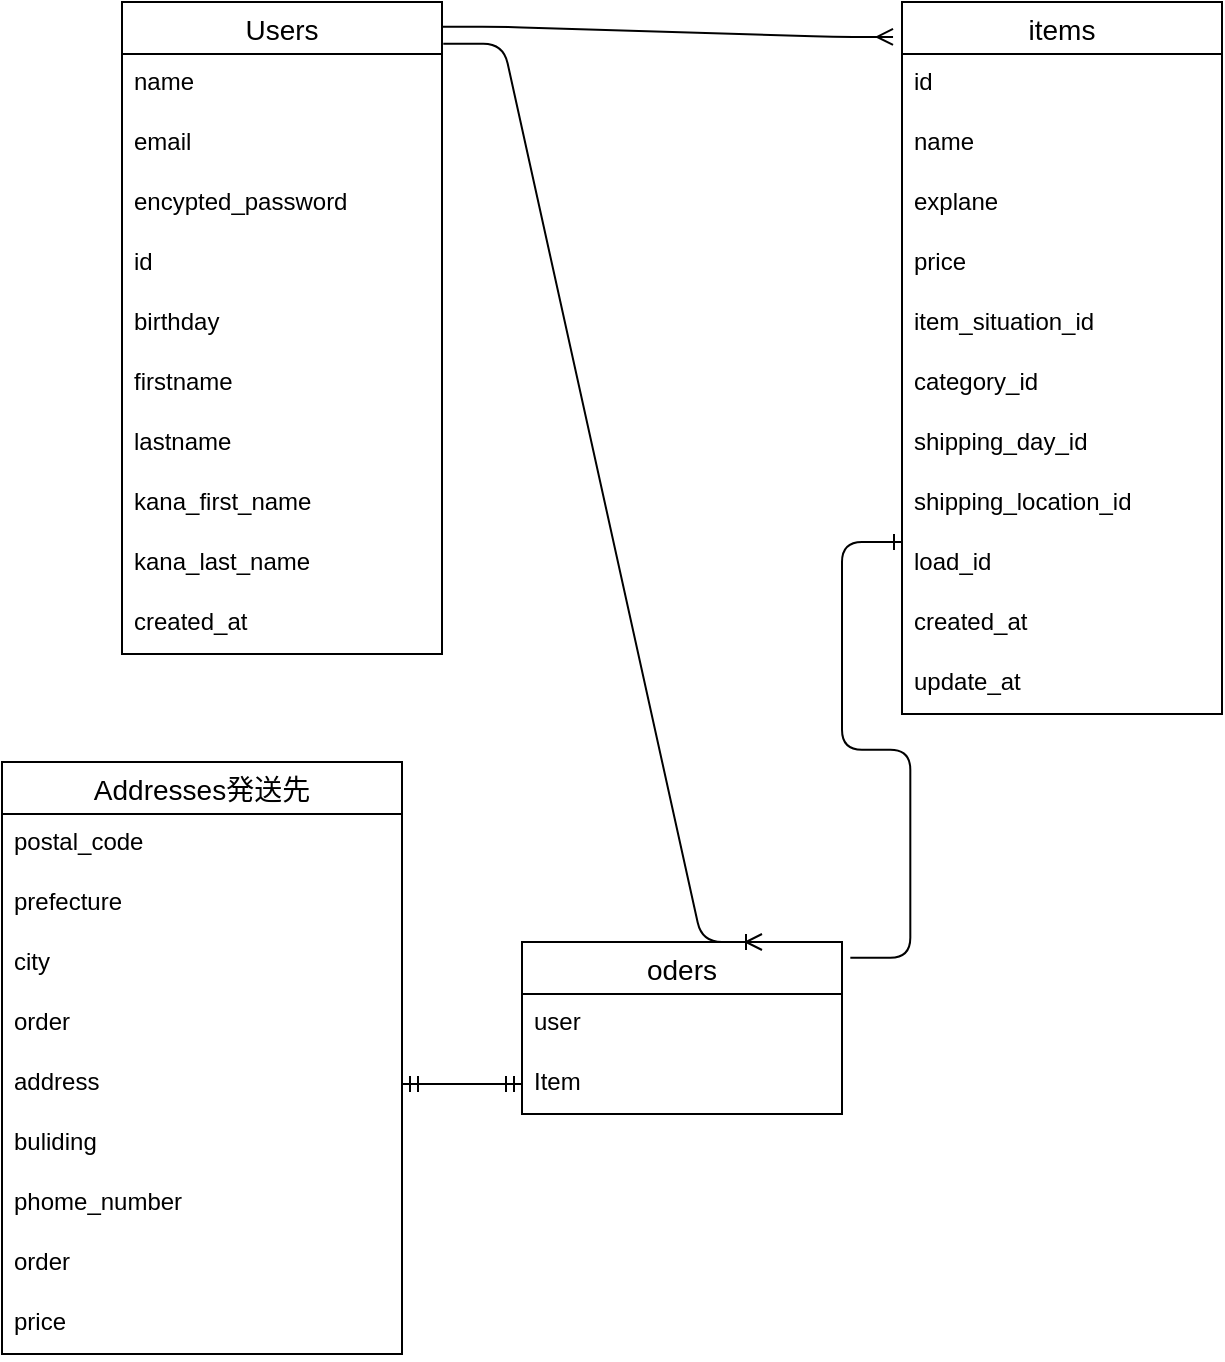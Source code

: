 <mxfile>
    <diagram id="AbUKvnsnAK8QW-vy-m4b" name="ページ1">
        <mxGraphModel dx="438" dy="518" grid="1" gridSize="10" guides="1" tooltips="1" connect="1" arrows="1" fold="1" page="1" pageScale="1" pageWidth="1169" pageHeight="1654" math="0" shadow="0">
            <root>
                <mxCell id="0"/>
                <mxCell id="1" parent="0"/>
                <mxCell id="15" value="Users" style="swimlane;fontStyle=0;childLayout=stackLayout;horizontal=1;startSize=26;horizontalStack=0;resizeParent=1;resizeParentMax=0;resizeLast=0;collapsible=1;marginBottom=0;align=center;fontSize=14;" vertex="1" parent="1">
                    <mxGeometry x="180" y="400" width="160" height="326" as="geometry"/>
                </mxCell>
                <mxCell id="16" value="name" style="text;strokeColor=none;fillColor=none;spacingLeft=4;spacingRight=4;overflow=hidden;rotatable=0;points=[[0,0.5],[1,0.5]];portConstraint=eastwest;fontSize=12;" vertex="1" parent="15">
                    <mxGeometry y="26" width="160" height="30" as="geometry"/>
                </mxCell>
                <mxCell id="33" value="email" style="text;strokeColor=none;fillColor=none;spacingLeft=4;spacingRight=4;overflow=hidden;rotatable=0;points=[[0,0.5],[1,0.5]];portConstraint=eastwest;fontSize=12;" vertex="1" parent="15">
                    <mxGeometry y="56" width="160" height="30" as="geometry"/>
                </mxCell>
                <mxCell id="19" value="encypted_password&#10;&#10;" style="text;strokeColor=none;fillColor=none;spacingLeft=4;spacingRight=4;overflow=hidden;rotatable=0;points=[[0,0.5],[1,0.5]];portConstraint=eastwest;fontSize=12;" vertex="1" parent="15">
                    <mxGeometry y="86" width="160" height="30" as="geometry"/>
                </mxCell>
                <mxCell id="39" value="id" style="text;strokeColor=none;fillColor=none;spacingLeft=4;spacingRight=4;overflow=hidden;rotatable=0;points=[[0,0.5],[1,0.5]];portConstraint=eastwest;fontSize=12;" vertex="1" parent="15">
                    <mxGeometry y="116" width="160" height="30" as="geometry"/>
                </mxCell>
                <mxCell id="lQ3JHpOA6Ph_Eda3Us2x-148" value="birthday" style="text;strokeColor=none;fillColor=none;spacingLeft=4;spacingRight=4;overflow=hidden;rotatable=0;points=[[0,0.5],[1,0.5]];portConstraint=eastwest;fontSize=12;" vertex="1" parent="15">
                    <mxGeometry y="146" width="160" height="30" as="geometry"/>
                </mxCell>
                <mxCell id="lQ3JHpOA6Ph_Eda3Us2x-149" value="firstname" style="text;strokeColor=none;fillColor=none;spacingLeft=4;spacingRight=4;overflow=hidden;rotatable=0;points=[[0,0.5],[1,0.5]];portConstraint=eastwest;fontSize=12;" vertex="1" parent="15">
                    <mxGeometry y="176" width="160" height="30" as="geometry"/>
                </mxCell>
                <mxCell id="lQ3JHpOA6Ph_Eda3Us2x-147" value="lastname" style="text;strokeColor=none;fillColor=none;spacingLeft=4;spacingRight=4;overflow=hidden;rotatable=0;points=[[0,0.5],[1,0.5]];portConstraint=eastwest;fontSize=12;" vertex="1" parent="15">
                    <mxGeometry y="206" width="160" height="30" as="geometry"/>
                </mxCell>
                <mxCell id="lQ3JHpOA6Ph_Eda3Us2x-163" value="kana_first_name" style="text;strokeColor=none;fillColor=none;spacingLeft=4;spacingRight=4;overflow=hidden;rotatable=0;points=[[0,0.5],[1,0.5]];portConstraint=eastwest;fontSize=12;" vertex="1" parent="15">
                    <mxGeometry y="236" width="160" height="30" as="geometry"/>
                </mxCell>
                <mxCell id="lQ3JHpOA6Ph_Eda3Us2x-162" value="kana_last_name" style="text;strokeColor=none;fillColor=none;spacingLeft=4;spacingRight=4;overflow=hidden;rotatable=0;points=[[0,0.5],[1,0.5]];portConstraint=eastwest;fontSize=12;" vertex="1" parent="15">
                    <mxGeometry y="266" width="160" height="30" as="geometry"/>
                </mxCell>
                <mxCell id="92" value="created_at" style="text;strokeColor=none;fillColor=none;spacingLeft=4;spacingRight=4;overflow=hidden;rotatable=0;points=[[0,0.5],[1,0.5]];portConstraint=eastwest;fontSize=12;" vertex="1" parent="15">
                    <mxGeometry y="296" width="160" height="30" as="geometry"/>
                </mxCell>
                <mxCell id="20" value="oders" style="swimlane;fontStyle=0;childLayout=stackLayout;horizontal=1;startSize=26;horizontalStack=0;resizeParent=1;resizeParentMax=0;resizeLast=0;collapsible=1;marginBottom=0;align=center;fontSize=14;" vertex="1" parent="1">
                    <mxGeometry x="380" y="870" width="160" height="86" as="geometry"/>
                </mxCell>
                <mxCell id="21" value="user&#10;" style="text;strokeColor=none;fillColor=none;spacingLeft=4;spacingRight=4;overflow=hidden;rotatable=0;points=[[0,0.5],[1,0.5]];portConstraint=eastwest;fontSize=12;" vertex="1" parent="20">
                    <mxGeometry y="26" width="160" height="30" as="geometry"/>
                </mxCell>
                <mxCell id="lQ3JHpOA6Ph_Eda3Us2x-137" value="Item" style="text;strokeColor=none;fillColor=none;spacingLeft=4;spacingRight=4;overflow=hidden;rotatable=0;points=[[0,0.5],[1,0.5]];portConstraint=eastwest;fontSize=12;" vertex="1" parent="20">
                    <mxGeometry y="56" width="160" height="30" as="geometry"/>
                </mxCell>
                <mxCell id="25" value="items" style="swimlane;fontStyle=0;childLayout=stackLayout;horizontal=1;startSize=26;horizontalStack=0;resizeParent=1;resizeParentMax=0;resizeLast=0;collapsible=1;marginBottom=0;align=center;fontSize=14;" vertex="1" parent="1">
                    <mxGeometry x="570" y="400" width="160" height="356" as="geometry"/>
                </mxCell>
                <mxCell id="26" value="id&#10;&#10;" style="text;strokeColor=none;fillColor=none;spacingLeft=4;spacingRight=4;overflow=hidden;rotatable=0;points=[[0,0.5],[1,0.5]];portConstraint=eastwest;fontSize=12;" vertex="1" parent="25">
                    <mxGeometry y="26" width="160" height="30" as="geometry"/>
                </mxCell>
                <mxCell id="27" value="name&#10;&#10;" style="text;strokeColor=none;fillColor=none;spacingLeft=4;spacingRight=4;overflow=hidden;rotatable=0;points=[[0,0.5],[1,0.5]];portConstraint=eastwest;fontSize=12;" vertex="1" parent="25">
                    <mxGeometry y="56" width="160" height="30" as="geometry"/>
                </mxCell>
                <mxCell id="78" value="explane" style="text;strokeColor=none;fillColor=none;spacingLeft=4;spacingRight=4;overflow=hidden;rotatable=0;points=[[0,0.5],[1,0.5]];portConstraint=eastwest;fontSize=12;" vertex="1" parent="25">
                    <mxGeometry y="86" width="160" height="30" as="geometry"/>
                </mxCell>
                <mxCell id="80" value="price" style="text;strokeColor=none;fillColor=none;spacingLeft=4;spacingRight=4;overflow=hidden;rotatable=0;points=[[0,0.5],[1,0.5]];portConstraint=eastwest;fontSize=12;" vertex="1" parent="25">
                    <mxGeometry y="116" width="160" height="30" as="geometry"/>
                </mxCell>
                <mxCell id="112" value="item_situation_id" style="text;strokeColor=none;fillColor=none;spacingLeft=4;spacingRight=4;overflow=hidden;rotatable=0;points=[[0,0.5],[1,0.5]];portConstraint=eastwest;fontSize=12;" vertex="1" parent="25">
                    <mxGeometry y="146" width="160" height="30" as="geometry"/>
                </mxCell>
                <mxCell id="lQ3JHpOA6Ph_Eda3Us2x-155" value="category_id" style="text;strokeColor=none;fillColor=none;spacingLeft=4;spacingRight=4;overflow=hidden;rotatable=0;points=[[0,0.5],[1,0.5]];portConstraint=eastwest;fontSize=12;" vertex="1" parent="25">
                    <mxGeometry y="176" width="160" height="30" as="geometry"/>
                </mxCell>
                <mxCell id="lQ3JHpOA6Ph_Eda3Us2x-158" value="shipping_day_id" style="text;strokeColor=none;fillColor=none;spacingLeft=4;spacingRight=4;overflow=hidden;rotatable=0;points=[[0,0.5],[1,0.5]];portConstraint=eastwest;fontSize=12;" vertex="1" parent="25">
                    <mxGeometry y="206" width="160" height="30" as="geometry"/>
                </mxCell>
                <mxCell id="lQ3JHpOA6Ph_Eda3Us2x-159" value="shipping_location_id" style="text;strokeColor=none;fillColor=none;spacingLeft=4;spacingRight=4;overflow=hidden;rotatable=0;points=[[0,0.5],[1,0.5]];portConstraint=eastwest;fontSize=12;" vertex="1" parent="25">
                    <mxGeometry y="236" width="160" height="30" as="geometry"/>
                </mxCell>
                <mxCell id="lQ3JHpOA6Ph_Eda3Us2x-156" value="load_id" style="text;strokeColor=none;fillColor=none;spacingLeft=4;spacingRight=4;overflow=hidden;rotatable=0;points=[[0,0.5],[1,0.5]];portConstraint=eastwest;fontSize=12;" vertex="1" parent="25">
                    <mxGeometry y="266" width="160" height="30" as="geometry"/>
                </mxCell>
                <mxCell id="79" value="created_at" style="text;strokeColor=none;fillColor=none;spacingLeft=4;spacingRight=4;overflow=hidden;rotatable=0;points=[[0,0.5],[1,0.5]];portConstraint=eastwest;fontSize=12;" vertex="1" parent="25">
                    <mxGeometry y="296" width="160" height="30" as="geometry"/>
                </mxCell>
                <mxCell id="38" value="update_at" style="text;strokeColor=none;fillColor=none;spacingLeft=4;spacingRight=4;overflow=hidden;rotatable=0;points=[[0,0.5],[1,0.5]];portConstraint=eastwest;fontSize=12;" vertex="1" parent="25">
                    <mxGeometry y="326" width="160" height="30" as="geometry"/>
                </mxCell>
                <mxCell id="98" value="" style="edgeStyle=entityRelationEdgeStyle;fontSize=12;html=1;endArrow=ERmany;exitX=1;exitY=0.038;exitDx=0;exitDy=0;exitPerimeter=0;entryX=-0.028;entryY=0.049;entryDx=0;entryDy=0;entryPerimeter=0;" edge="1" parent="1" source="15" target="25">
                    <mxGeometry width="100" height="100" relative="1" as="geometry">
                        <mxPoint x="320" y="870" as="sourcePoint"/>
                        <mxPoint x="660" y="650" as="targetPoint"/>
                    </mxGeometry>
                </mxCell>
                <mxCell id="116" value="&#10;Addresses発送先&#10;" style="swimlane;fontStyle=0;childLayout=stackLayout;horizontal=1;startSize=26;horizontalStack=0;resizeParent=1;resizeParentMax=0;resizeLast=0;collapsible=1;marginBottom=0;align=center;fontSize=14;" vertex="1" parent="1">
                    <mxGeometry x="120" y="780" width="200" height="296" as="geometry"/>
                </mxCell>
                <mxCell id="119" value="postal_code&#10;&#10;" style="text;strokeColor=none;fillColor=none;spacingLeft=4;spacingRight=4;overflow=hidden;rotatable=0;points=[[0,0.5],[1,0.5]];portConstraint=eastwest;fontSize=12;" vertex="1" parent="116">
                    <mxGeometry y="26" width="200" height="30" as="geometry"/>
                </mxCell>
                <mxCell id="lQ3JHpOA6Ph_Eda3Us2x-122" value="prefecture" style="text;strokeColor=none;fillColor=none;spacingLeft=4;spacingRight=4;overflow=hidden;rotatable=0;points=[[0,0.5],[1,0.5]];portConstraint=eastwest;fontSize=12;" vertex="1" parent="116">
                    <mxGeometry y="56" width="200" height="30" as="geometry"/>
                </mxCell>
                <mxCell id="lQ3JHpOA6Ph_Eda3Us2x-121" value="city" style="text;strokeColor=none;fillColor=none;spacingLeft=4;spacingRight=4;overflow=hidden;rotatable=0;points=[[0,0.5],[1,0.5]];portConstraint=eastwest;fontSize=12;" vertex="1" parent="116">
                    <mxGeometry y="86" width="200" height="30" as="geometry"/>
                </mxCell>
                <mxCell id="118" value="order&#10;" style="text;strokeColor=none;fillColor=none;spacingLeft=4;spacingRight=4;overflow=hidden;rotatable=0;points=[[0,0.5],[1,0.5]];portConstraint=eastwest;fontSize=12;" vertex="1" parent="116">
                    <mxGeometry y="116" width="200" height="30" as="geometry"/>
                </mxCell>
                <mxCell id="lQ3JHpOA6Ph_Eda3Us2x-120" value="address" style="text;strokeColor=none;fillColor=none;spacingLeft=4;spacingRight=4;overflow=hidden;rotatable=0;points=[[0,0.5],[1,0.5]];portConstraint=eastwest;fontSize=12;" vertex="1" parent="116">
                    <mxGeometry y="146" width="200" height="30" as="geometry"/>
                </mxCell>
                <mxCell id="lQ3JHpOA6Ph_Eda3Us2x-124" value="buliding&#10;" style="text;strokeColor=none;fillColor=none;spacingLeft=4;spacingRight=4;overflow=hidden;rotatable=0;points=[[0,0.5],[1,0.5]];portConstraint=eastwest;fontSize=12;" vertex="1" parent="116">
                    <mxGeometry y="176" width="200" height="30" as="geometry"/>
                </mxCell>
                <mxCell id="lQ3JHpOA6Ph_Eda3Us2x-123" value="phome_number&#10;" style="text;strokeColor=none;fillColor=none;spacingLeft=4;spacingRight=4;overflow=hidden;rotatable=0;points=[[0,0.5],[1,0.5]];portConstraint=eastwest;fontSize=12;" vertex="1" parent="116">
                    <mxGeometry y="206" width="200" height="30" as="geometry"/>
                </mxCell>
                <mxCell id="lQ3JHpOA6Ph_Eda3Us2x-153" value="order&#10;" style="text;strokeColor=none;fillColor=none;spacingLeft=4;spacingRight=4;overflow=hidden;rotatable=0;points=[[0,0.5],[1,0.5]];portConstraint=eastwest;fontSize=12;" vertex="1" parent="116">
                    <mxGeometry y="236" width="200" height="30" as="geometry"/>
                </mxCell>
                <mxCell id="lQ3JHpOA6Ph_Eda3Us2x-143" value="price" style="text;strokeColor=none;fillColor=none;spacingLeft=4;spacingRight=4;overflow=hidden;rotatable=0;points=[[0,0.5],[1,0.5]];portConstraint=eastwest;fontSize=12;" vertex="1" parent="116">
                    <mxGeometry y="266" width="200" height="30" as="geometry"/>
                </mxCell>
                <mxCell id="lQ3JHpOA6Ph_Eda3Us2x-142" value="" style="edgeStyle=entityRelationEdgeStyle;fontSize=12;html=1;endArrow=ERoneToMany;exitX=1.004;exitY=0.064;exitDx=0;exitDy=0;exitPerimeter=0;entryX=0.75;entryY=0;entryDx=0;entryDy=0;" edge="1" parent="1" source="15" target="20">
                    <mxGeometry width="100" height="100" relative="1" as="geometry">
                        <mxPoint x="60" y="940" as="sourcePoint"/>
                        <mxPoint x="180" y="600" as="targetPoint"/>
                    </mxGeometry>
                </mxCell>
                <mxCell id="lQ3JHpOA6Ph_Eda3Us2x-127" value="" style="edgeStyle=entityRelationEdgeStyle;fontSize=12;html=1;endArrow=ERmandOne;startArrow=ERmandOne;exitX=1;exitY=0.5;exitDx=0;exitDy=0;entryX=0;entryY=0.5;entryDx=0;entryDy=0;" edge="1" parent="1" source="lQ3JHpOA6Ph_Eda3Us2x-120" target="lQ3JHpOA6Ph_Eda3Us2x-137">
                    <mxGeometry width="100" height="100" relative="1" as="geometry">
                        <mxPoint x="680" y="960" as="sourcePoint"/>
                        <mxPoint x="560" y="980" as="targetPoint"/>
                    </mxGeometry>
                </mxCell>
                <mxCell id="lQ3JHpOA6Ph_Eda3Us2x-166" value="" style="edgeStyle=entityRelationEdgeStyle;fontSize=12;html=1;endArrow=ERone;endFill=1;entryX=0;entryY=0.133;entryDx=0;entryDy=0;entryPerimeter=0;exitX=1.026;exitY=0.091;exitDx=0;exitDy=0;exitPerimeter=0;" edge="1" parent="1" source="20" target="lQ3JHpOA6Ph_Eda3Us2x-156">
                    <mxGeometry width="100" height="100" relative="1" as="geometry">
                        <mxPoint x="410" y="710" as="sourcePoint"/>
                        <mxPoint x="510" y="610" as="targetPoint"/>
                    </mxGeometry>
                </mxCell>
            </root>
        </mxGraphModel>
    </diagram>
    <diagram id="BYBFTPQtUIS80KsAEUfw" name="ページ2">
        <mxGraphModel grid="1" page="1" gridSize="10" guides="1" tooltips="1" connect="1" arrows="1" fold="1" pageScale="1" pageWidth="827" pageHeight="1169" math="0" shadow="0">
            <root>
                <mxCell id="0"/>
                <mxCell id="1" parent="0"/>
                <mxCell id="o6j8j4WELVCF-zqwH9Wq-1" value="Users" style="swimlane;fontStyle=0;childLayout=stackLayout;horizontal=1;startSize=26;horizontalStack=0;resizeParent=1;resizeParentMax=0;resizeLast=0;collapsible=1;marginBottom=0;align=center;fontSize=14;" vertex="1" parent="1">
                    <mxGeometry x="20" y="540" width="160" height="266" as="geometry"/>
                </mxCell>
                <mxCell id="o6j8j4WELVCF-zqwH9Wq-2" value="id" style="text;strokeColor=none;fillColor=none;spacingLeft=4;spacingRight=4;overflow=hidden;rotatable=0;points=[[0,0.5],[1,0.5]];portConstraint=eastwest;fontSize=12;" vertex="1" parent="o6j8j4WELVCF-zqwH9Wq-1">
                    <mxGeometry y="26" width="160" height="30" as="geometry"/>
                </mxCell>
                <mxCell id="o6j8j4WELVCF-zqwH9Wq-3" value="name" style="text;strokeColor=none;fillColor=none;spacingLeft=4;spacingRight=4;overflow=hidden;rotatable=0;points=[[0,0.5],[1,0.5]];portConstraint=eastwest;fontSize=12;" vertex="1" parent="o6j8j4WELVCF-zqwH9Wq-1">
                    <mxGeometry y="56" width="160" height="30" as="geometry"/>
                </mxCell>
                <mxCell id="o6j8j4WELVCF-zqwH9Wq-4" value="username&#10;&#10;" style="text;strokeColor=none;fillColor=none;spacingLeft=4;spacingRight=4;overflow=hidden;rotatable=0;points=[[0,0.5],[1,0.5]];portConstraint=eastwest;fontSize=12;" vertex="1" parent="o6j8j4WELVCF-zqwH9Wq-1">
                    <mxGeometry y="86" width="160" height="30" as="geometry"/>
                </mxCell>
                <mxCell id="o6j8j4WELVCF-zqwH9Wq-5" value="email" style="text;strokeColor=none;fillColor=none;spacingLeft=4;spacingRight=4;overflow=hidden;rotatable=0;points=[[0,0.5],[1,0.5]];portConstraint=eastwest;fontSize=12;" vertex="1" parent="o6j8j4WELVCF-zqwH9Wq-1">
                    <mxGeometry y="116" width="160" height="30" as="geometry"/>
                </mxCell>
                <mxCell id="o6j8j4WELVCF-zqwH9Wq-6" value="encypted_password&#10;&#10;" style="text;strokeColor=none;fillColor=none;spacingLeft=4;spacingRight=4;overflow=hidden;rotatable=0;points=[[0,0.5],[1,0.5]];portConstraint=eastwest;fontSize=12;" vertex="1" parent="o6j8j4WELVCF-zqwH9Wq-1">
                    <mxGeometry y="146" width="160" height="30" as="geometry"/>
                </mxCell>
                <mxCell id="o6j8j4WELVCF-zqwH9Wq-7" value="order_id&#10;" style="text;strokeColor=none;fillColor=none;spacingLeft=4;spacingRight=4;overflow=hidden;rotatable=0;points=[[0,0.5],[1,0.5]];portConstraint=eastwest;fontSize=12;" vertex="1" parent="o6j8j4WELVCF-zqwH9Wq-1">
                    <mxGeometry y="176" width="160" height="30" as="geometry"/>
                </mxCell>
                <mxCell id="o6j8j4WELVCF-zqwH9Wq-8" value="created_at" style="text;strokeColor=none;fillColor=none;spacingLeft=4;spacingRight=4;overflow=hidden;rotatable=0;points=[[0,0.5],[1,0.5]];portConstraint=eastwest;fontSize=12;" vertex="1" parent="o6j8j4WELVCF-zqwH9Wq-1">
                    <mxGeometry y="206" width="160" height="30" as="geometry"/>
                </mxCell>
                <mxCell id="o6j8j4WELVCF-zqwH9Wq-9" value="adress" style="text;strokeColor=none;fillColor=none;spacingLeft=4;spacingRight=4;overflow=hidden;rotatable=0;points=[[0,0.5],[1,0.5]];portConstraint=eastwest;fontSize=12;" vertex="1" parent="o6j8j4WELVCF-zqwH9Wq-1">
                    <mxGeometry y="236" width="160" height="30" as="geometry"/>
                </mxCell>
                <mxCell id="o6j8j4WELVCF-zqwH9Wq-10" value="oders" style="swimlane;fontStyle=0;childLayout=stackLayout;horizontal=1;startSize=26;horizontalStack=0;resizeParent=1;resizeParentMax=0;resizeLast=0;collapsible=1;marginBottom=0;align=center;fontSize=14;" vertex="1" parent="1">
                    <mxGeometry x="220" y="900" width="160" height="202" as="geometry"/>
                </mxCell>
                <mxCell id="o6j8j4WELVCF-zqwH9Wq-11" value="id&#10;" style="text;strokeColor=none;fillColor=none;spacingLeft=4;spacingRight=4;overflow=hidden;rotatable=0;points=[[0,0.5],[1,0.5]];portConstraint=eastwest;fontSize=12;" vertex="1" parent="o6j8j4WELVCF-zqwH9Wq-10">
                    <mxGeometry y="26" width="160" height="30" as="geometry"/>
                </mxCell>
                <mxCell id="o6j8j4WELVCF-zqwH9Wq-12" value="created_at&#10;" style="text;strokeColor=none;fillColor=none;spacingLeft=4;spacingRight=4;overflow=hidden;rotatable=0;points=[[0,0.5],[1,0.5]];portConstraint=eastwest;fontSize=12;" vertex="1" parent="o6j8j4WELVCF-zqwH9Wq-10">
                    <mxGeometry y="56" width="160" height="26" as="geometry"/>
                </mxCell>
                <mxCell id="o6j8j4WELVCF-zqwH9Wq-13" value="user_id" style="text;strokeColor=none;fillColor=none;spacingLeft=4;spacingRight=4;overflow=hidden;rotatable=0;points=[[0,0.5],[1,0.5]];portConstraint=eastwest;fontSize=12;" vertex="1" parent="o6j8j4WELVCF-zqwH9Wq-10">
                    <mxGeometry y="82" width="160" height="30" as="geometry"/>
                </mxCell>
                <mxCell id="o6j8j4WELVCF-zqwH9Wq-14" value="item_id" style="text;strokeColor=none;fillColor=none;spacingLeft=4;spacingRight=4;overflow=hidden;rotatable=0;points=[[0,0.5],[1,0.5]];portConstraint=eastwest;fontSize=12;" vertex="1" parent="o6j8j4WELVCF-zqwH9Wq-10">
                    <mxGeometry y="112" width="160" height="30" as="geometry"/>
                </mxCell>
                <mxCell id="o6j8j4WELVCF-zqwH9Wq-15" value="item_price" style="text;strokeColor=none;fillColor=none;spacingLeft=4;spacingRight=4;overflow=hidden;rotatable=0;points=[[0,0.5],[1,0.5]];portConstraint=eastwest;fontSize=12;" vertex="1" parent="o6j8j4WELVCF-zqwH9Wq-10">
                    <mxGeometry y="142" width="160" height="30" as="geometry"/>
                </mxCell>
                <mxCell id="o6j8j4WELVCF-zqwH9Wq-16" value="user_adress" style="text;strokeColor=none;fillColor=none;spacingLeft=4;spacingRight=4;overflow=hidden;rotatable=0;points=[[0,0.5],[1,0.5]];portConstraint=eastwest;fontSize=12;" vertex="1" parent="o6j8j4WELVCF-zqwH9Wq-10">
                    <mxGeometry y="172" width="160" height="30" as="geometry"/>
                </mxCell>
                <mxCell id="o6j8j4WELVCF-zqwH9Wq-17" value="items" style="swimlane;fontStyle=0;childLayout=stackLayout;horizontal=1;startSize=26;horizontalStack=0;resizeParent=1;resizeParentMax=0;resizeLast=0;collapsible=1;marginBottom=0;align=center;fontSize=14;" vertex="1" parent="1">
                    <mxGeometry x="667" y="470" width="160" height="386" as="geometry"/>
                </mxCell>
                <mxCell id="o6j8j4WELVCF-zqwH9Wq-18" value="id&#10;&#10;" style="text;strokeColor=none;fillColor=none;spacingLeft=4;spacingRight=4;overflow=hidden;rotatable=0;points=[[0,0.5],[1,0.5]];portConstraint=eastwest;fontSize=12;" vertex="1" parent="o6j8j4WELVCF-zqwH9Wq-17">
                    <mxGeometry y="26" width="160" height="30" as="geometry"/>
                </mxCell>
                <mxCell id="o6j8j4WELVCF-zqwH9Wq-19" value="name&#10;&#10;" style="text;strokeColor=none;fillColor=none;spacingLeft=4;spacingRight=4;overflow=hidden;rotatable=0;points=[[0,0.5],[1,0.5]];portConstraint=eastwest;fontSize=12;" vertex="1" parent="o6j8j4WELVCF-zqwH9Wq-17">
                    <mxGeometry y="56" width="160" height="30" as="geometry"/>
                </mxCell>
                <mxCell id="o6j8j4WELVCF-zqwH9Wq-20" value="price" style="text;strokeColor=none;fillColor=none;spacingLeft=4;spacingRight=4;overflow=hidden;rotatable=0;points=[[0,0.5],[1,0.5]];portConstraint=eastwest;fontSize=12;" vertex="1" parent="o6j8j4WELVCF-zqwH9Wq-17">
                    <mxGeometry y="86" width="160" height="30" as="geometry"/>
                </mxCell>
                <mxCell id="o6j8j4WELVCF-zqwH9Wq-21" value="explane" style="text;strokeColor=none;fillColor=none;spacingLeft=4;spacingRight=4;overflow=hidden;rotatable=0;points=[[0,0.5],[1,0.5]];portConstraint=eastwest;fontSize=12;" vertex="1" parent="o6j8j4WELVCF-zqwH9Wq-17">
                    <mxGeometry y="116" width="160" height="30" as="geometry"/>
                </mxCell>
                <mxCell id="o6j8j4WELVCF-zqwH9Wq-22" value="created_at" style="text;strokeColor=none;fillColor=none;spacingLeft=4;spacingRight=4;overflow=hidden;rotatable=0;points=[[0,0.5],[1,0.5]];portConstraint=eastwest;fontSize=12;" vertex="1" parent="o6j8j4WELVCF-zqwH9Wq-17">
                    <mxGeometry y="146" width="160" height="30" as="geometry"/>
                </mxCell>
                <mxCell id="o6j8j4WELVCF-zqwH9Wq-23" value="update_at" style="text;strokeColor=none;fillColor=none;spacingLeft=4;spacingRight=4;overflow=hidden;rotatable=0;points=[[0,0.5],[1,0.5]];portConstraint=eastwest;fontSize=12;" vertex="1" parent="o6j8j4WELVCF-zqwH9Wq-17">
                    <mxGeometry y="176" width="160" height="30" as="geometry"/>
                </mxCell>
                <mxCell id="o6j8j4WELVCF-zqwH9Wq-24" value="item_situation&#10;&#10;" style="text;strokeColor=none;fillColor=none;spacingLeft=4;spacingRight=4;overflow=hidden;rotatable=0;points=[[0,0.5],[1,0.5]];portConstraint=eastwest;fontSize=12;" vertex="1" parent="o6j8j4WELVCF-zqwH9Wq-17">
                    <mxGeometry y="206" width="160" height="30" as="geometry"/>
                </mxCell>
                <mxCell id="o6j8j4WELVCF-zqwH9Wq-25" value="category&#10;" style="text;strokeColor=none;fillColor=none;spacingLeft=4;spacingRight=4;overflow=hidden;rotatable=0;points=[[0,0.5],[1,0.5]];portConstraint=eastwest;fontSize=12;" vertex="1" parent="o6j8j4WELVCF-zqwH9Wq-17">
                    <mxGeometry y="236" width="160" height="30" as="geometry"/>
                </mxCell>
                <mxCell id="o6j8j4WELVCF-zqwH9Wq-26" value="load" style="text;strokeColor=none;fillColor=none;spacingLeft=4;spacingRight=4;overflow=hidden;rotatable=0;points=[[0,0.5],[1,0.5]];portConstraint=eastwest;fontSize=12;" vertex="1" parent="o6j8j4WELVCF-zqwH9Wq-17">
                    <mxGeometry y="266" width="160" height="30" as="geometry"/>
                </mxCell>
                <mxCell id="o6j8j4WELVCF-zqwH9Wq-27" value="shipping_day" style="text;strokeColor=none;fillColor=none;spacingLeft=4;spacingRight=4;overflow=hidden;rotatable=0;points=[[0,0.5],[1,0.5]];portConstraint=eastwest;fontSize=12;" vertex="1" parent="o6j8j4WELVCF-zqwH9Wq-17">
                    <mxGeometry y="296" width="160" height="30" as="geometry"/>
                </mxCell>
                <mxCell id="o6j8j4WELVCF-zqwH9Wq-28" value="shipping_location" style="text;strokeColor=none;fillColor=none;spacingLeft=4;spacingRight=4;overflow=hidden;rotatable=0;points=[[0,0.5],[1,0.5]];portConstraint=eastwest;fontSize=12;" vertex="1" parent="o6j8j4WELVCF-zqwH9Wq-17">
                    <mxGeometry y="326" width="160" height="30" as="geometry"/>
                </mxCell>
                <mxCell id="o6j8j4WELVCF-zqwH9Wq-29" value="user_id&#10;" style="text;strokeColor=none;fillColor=none;spacingLeft=4;spacingRight=4;overflow=hidden;rotatable=0;points=[[0,0.5],[1,0.5]];portConstraint=eastwest;fontSize=12;" vertex="1" parent="o6j8j4WELVCF-zqwH9Wq-17">
                    <mxGeometry y="356" width="160" height="30" as="geometry"/>
                </mxCell>
                <mxCell id="o6j8j4WELVCF-zqwH9Wq-30" value="" style="edgeStyle=entityRelationEdgeStyle;fontSize=12;html=1;endArrow=ERmany;exitX=1.025;exitY=0.9;exitDx=0;exitDy=0;exitPerimeter=0;" edge="1" parent="1" source="o6j8j4WELVCF-zqwH9Wq-4">
                    <mxGeometry width="100" height="100" relative="1" as="geometry">
                        <mxPoint x="320" y="870" as="sourcePoint"/>
                        <mxPoint x="660" y="650" as="targetPoint"/>
                    </mxGeometry>
                </mxCell>
                <mxCell id="o6j8j4WELVCF-zqwH9Wq-31" value="" style="edgeStyle=entityRelationEdgeStyle;fontSize=12;html=1;endArrow=ERmany;exitX=-0.031;exitY=0.067;exitDx=0;exitDy=0;exitPerimeter=0;" edge="1" parent="1" source="o6j8j4WELVCF-zqwH9Wq-27" target="o6j8j4WELVCF-zqwH9Wq-34">
                    <mxGeometry width="100" height="100" relative="1" as="geometry">
                        <mxPoint x="740" y="830" as="sourcePoint"/>
                        <mxPoint x="520" y="920" as="targetPoint"/>
                    </mxGeometry>
                </mxCell>
                <mxCell id="o6j8j4WELVCF-zqwH9Wq-32" value="" style="edgeStyle=entityRelationEdgeStyle;fontSize=12;html=1;endArrow=ERoneToMany;exitX=1;exitY=0.5;exitDx=0;exitDy=0;entryX=-0.019;entryY=0.233;entryDx=0;entryDy=0;entryPerimeter=0;" edge="1" parent="1" source="o6j8j4WELVCF-zqwH9Wq-7" target="o6j8j4WELVCF-zqwH9Wq-13">
                    <mxGeometry width="100" height="100" relative="1" as="geometry">
                        <mxPoint x="320" y="870" as="sourcePoint"/>
                        <mxPoint x="320" y="960" as="targetPoint"/>
                    </mxGeometry>
                </mxCell>
                <mxCell id="o6j8j4WELVCF-zqwH9Wq-33" value="&#10;Addresses&#10;" style="swimlane;fontStyle=0;childLayout=stackLayout;horizontal=1;startSize=26;horizontalStack=0;resizeParent=1;resizeParentMax=0;resizeLast=0;collapsible=1;marginBottom=0;align=center;fontSize=14;" vertex="1" parent="1">
                    <mxGeometry x="470" y="960" width="160" height="86" as="geometry"/>
                </mxCell>
                <mxCell id="o6j8j4WELVCF-zqwH9Wq-34" value="oeder_id&#10;&#10;" style="text;strokeColor=none;fillColor=none;spacingLeft=4;spacingRight=4;overflow=hidden;rotatable=0;points=[[0,0.5],[1,0.5]];portConstraint=eastwest;fontSize=12;" vertex="1" parent="o6j8j4WELVCF-zqwH9Wq-33">
                    <mxGeometry y="26" width="160" height="30" as="geometry"/>
                </mxCell>
                <mxCell id="o6j8j4WELVCF-zqwH9Wq-35" value="Item 3" style="text;strokeColor=none;fillColor=none;spacingLeft=4;spacingRight=4;overflow=hidden;rotatable=0;points=[[0,0.5],[1,0.5]];portConstraint=eastwest;fontSize=12;" vertex="1" parent="o6j8j4WELVCF-zqwH9Wq-33">
                    <mxGeometry y="56" width="160" height="30" as="geometry"/>
                </mxCell>
            </root>
        </mxGraphModel>
    </diagram>
</mxfile>
